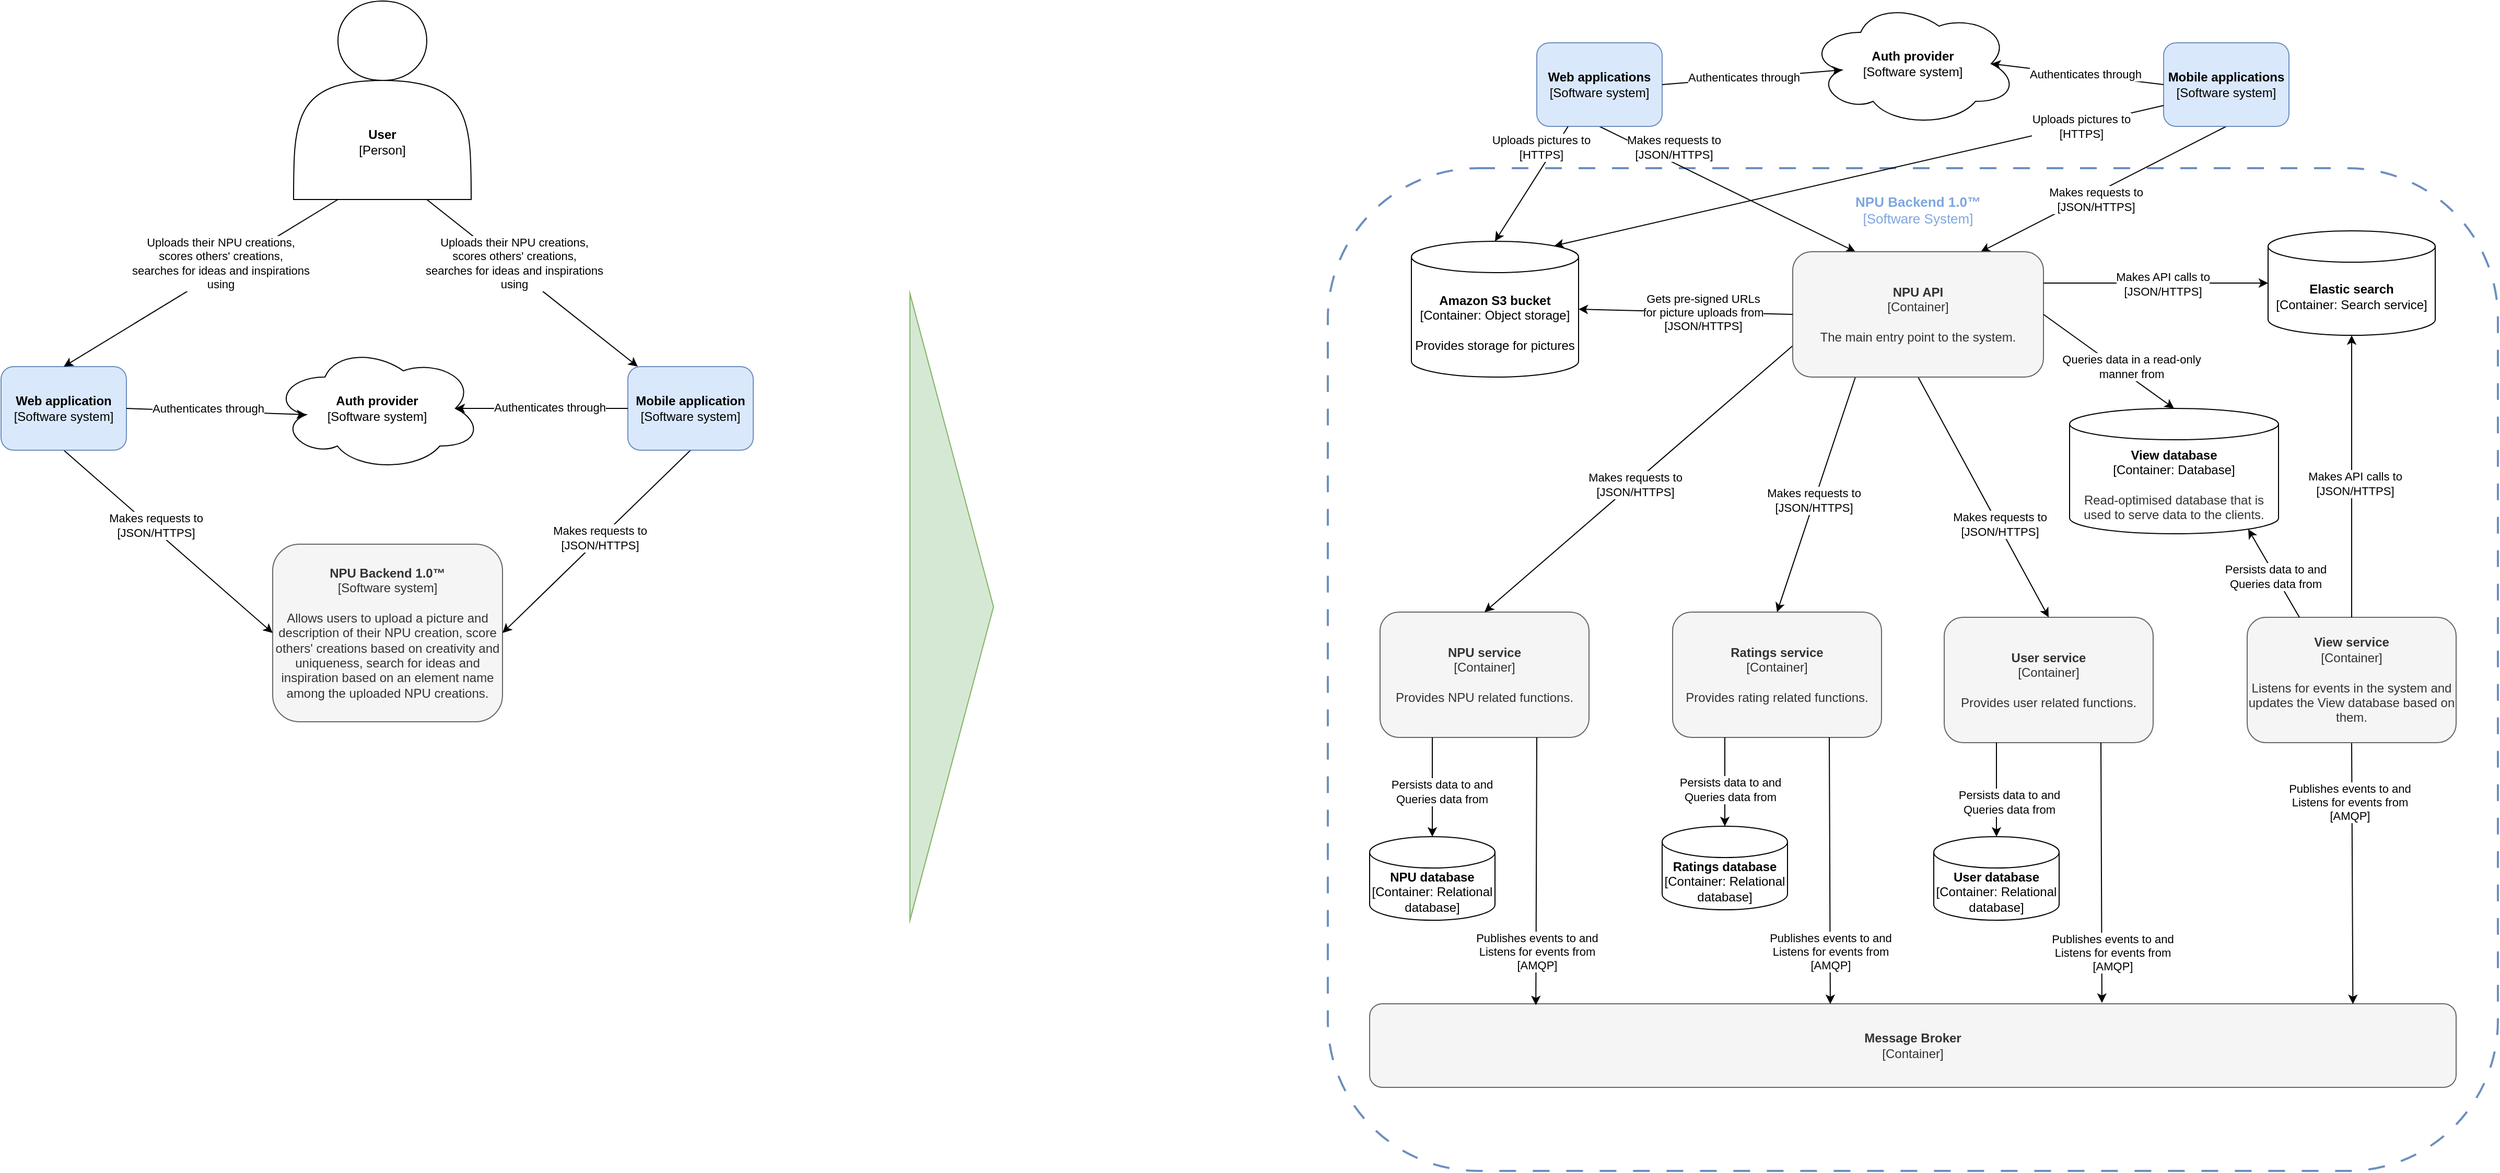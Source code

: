 <mxfile version="26.2.14">
  <diagram name="Page-1" id="GuwiTGoDtEbJU-wcvYkO">
    <mxGraphModel dx="2888" dy="1991" grid="1" gridSize="10" guides="1" tooltips="1" connect="1" arrows="1" fold="1" page="1" pageScale="1" pageWidth="827" pageHeight="1169" math="0" shadow="0">
      <root>
        <mxCell id="0" />
        <mxCell id="1" parent="0" />
        <mxCell id="5ZDSpUzL4f0fPWgE61B7-9" value="" style="rounded=1;whiteSpace=wrap;html=1;fillColor=none;dashed=1;dashPattern=8 8;strokeWidth=2;strokeColor=#6c8ebf;movable=1;resizable=1;rotatable=1;deletable=1;editable=1;locked=0;connectable=1;" parent="1" vertex="1">
          <mxGeometry x="-320" y="40" width="1120" height="960" as="geometry" />
        </mxCell>
        <mxCell id="5ZDSpUzL4f0fPWgE61B7-22" style="rounded=0;orthogonalLoop=1;jettySize=auto;html=1;exitX=0.5;exitY=1;exitDx=0;exitDy=0;entryX=0.25;entryY=0;entryDx=0;entryDy=0;" parent="1" source="5ZDSpUzL4f0fPWgE61B7-20" target="5ZDSpUzL4f0fPWgE61B7-1" edge="1">
          <mxGeometry relative="1" as="geometry" />
        </mxCell>
        <mxCell id="5ZDSpUzL4f0fPWgE61B7-120" value="Makes requests to&lt;div&gt;[JSON/HTTPS]&lt;/div&gt;" style="edgeLabel;html=1;align=center;verticalAlign=middle;resizable=0;points=[];" parent="5ZDSpUzL4f0fPWgE61B7-22" vertex="1" connectable="0">
          <mxGeometry x="-0.177" y="-4" relative="1" as="geometry">
            <mxPoint x="-29" y="-33" as="offset" />
          </mxGeometry>
        </mxCell>
        <mxCell id="5ZDSpUzL4f0fPWgE61B7-20" value="&lt;b&gt;Web applications&lt;/b&gt;&lt;div&gt;[Software system]&lt;/div&gt;" style="rounded=1;whiteSpace=wrap;html=1;fillColor=#dae8fc;strokeColor=#6c8ebf;" parent="1" vertex="1">
          <mxGeometry x="-120" y="-80" width="120" height="80" as="geometry" />
        </mxCell>
        <mxCell id="5ZDSpUzL4f0fPWgE61B7-24" style="rounded=0;orthogonalLoop=1;jettySize=auto;html=1;entryX=0.75;entryY=0;entryDx=0;entryDy=0;exitX=0.5;exitY=1;exitDx=0;exitDy=0;" parent="1" source="5ZDSpUzL4f0fPWgE61B7-21" target="5ZDSpUzL4f0fPWgE61B7-1" edge="1">
          <mxGeometry relative="1" as="geometry">
            <mxPoint x="400" as="sourcePoint" />
          </mxGeometry>
        </mxCell>
        <mxCell id="5ZDSpUzL4f0fPWgE61B7-101" value="Makes requests to&lt;div&gt;[JSON/HTTPS]&lt;/div&gt;" style="edgeLabel;html=1;align=center;verticalAlign=middle;resizable=0;points=[];" parent="5ZDSpUzL4f0fPWgE61B7-24" vertex="1" connectable="0">
          <mxGeometry x="-0.671" y="-2" relative="1" as="geometry">
            <mxPoint x="-86" y="52" as="offset" />
          </mxGeometry>
        </mxCell>
        <mxCell id="5ZDSpUzL4f0fPWgE61B7-21" value="&lt;b&gt;Mobile applications&lt;/b&gt;&lt;br&gt;&lt;div&gt;[Software system]&lt;/div&gt;" style="rounded=1;whiteSpace=wrap;html=1;fillColor=#dae8fc;strokeColor=#6c8ebf;" parent="1" vertex="1">
          <mxGeometry x="480" y="-80" width="120" height="80" as="geometry" />
        </mxCell>
        <mxCell id="5ZDSpUzL4f0fPWgE61B7-10" value="NPU Backend 1.0™&lt;br&gt;&lt;div&gt;&lt;span style=&quot;font-weight: normal;&quot;&gt;[Software System]&lt;/span&gt;&lt;/div&gt;" style="text;html=1;align=center;verticalAlign=middle;whiteSpace=wrap;rounded=0;fontColor=#7EA6E0;fontSize=13;fontStyle=1;movable=1;resizable=1;rotatable=1;deletable=1;editable=1;locked=0;connectable=1;" parent="1" vertex="1">
          <mxGeometry x="165" y="60" width="160" height="40" as="geometry" />
        </mxCell>
        <mxCell id="5ZDSpUzL4f0fPWgE61B7-44" value="&lt;b&gt;View database&lt;/b&gt;&lt;div&gt;[Container: Database]&lt;/div&gt;&lt;div&gt;&lt;br&gt;&lt;/div&gt;&lt;div&gt;&lt;span style=&quot;color: rgb(51, 51, 51);&quot;&gt;Read-optimised database that is used to serve data to the clients.&lt;/span&gt;&lt;/div&gt;" style="shape=cylinder3;whiteSpace=wrap;html=1;boundedLbl=1;backgroundOutline=1;size=15;" parent="1" vertex="1">
          <mxGeometry x="390" y="270" width="200" height="120" as="geometry" />
        </mxCell>
        <mxCell id="5ZDSpUzL4f0fPWgE61B7-7" value="&lt;b&gt;User service&lt;/b&gt;&lt;div&gt;[Container]&lt;b&gt;&lt;/b&gt;&lt;/div&gt;&lt;div&gt;&lt;br&gt;&lt;/div&gt;&lt;div&gt;Provides user related functions.&lt;/div&gt;" style="rounded=1;whiteSpace=wrap;html=1;fillColor=#f5f5f5;fontColor=#333333;strokeColor=#666666;" parent="1" vertex="1">
          <mxGeometry x="270" y="470" width="200" height="120" as="geometry" />
        </mxCell>
        <mxCell id="5ZDSpUzL4f0fPWgE61B7-39" value="&lt;b&gt;User database&lt;/b&gt;&lt;div&gt;[Container: Relational database]&lt;b&gt;&lt;/b&gt;&lt;/div&gt;" style="shape=cylinder3;whiteSpace=wrap;html=1;boundedLbl=1;backgroundOutline=1;size=15;" parent="1" vertex="1">
          <mxGeometry x="260" y="680" width="120" height="80" as="geometry" />
        </mxCell>
        <mxCell id="5ZDSpUzL4f0fPWgE61B7-38" value="&lt;b&gt;Ratings database&lt;/b&gt;&lt;div&gt;[Container: Relational database]&lt;b&gt;&lt;/b&gt;&lt;/div&gt;" style="shape=cylinder3;whiteSpace=wrap;html=1;boundedLbl=1;backgroundOutline=1;size=15;" parent="1" vertex="1">
          <mxGeometry y="670" width="120" height="80" as="geometry" />
        </mxCell>
        <mxCell id="5ZDSpUzL4f0fPWgE61B7-37" value="&lt;b&gt;NPU database&lt;/b&gt;&lt;div&gt;[Container: Relational database]&lt;b&gt;&lt;/b&gt;&lt;/div&gt;" style="shape=cylinder3;whiteSpace=wrap;html=1;boundedLbl=1;backgroundOutline=1;size=15;" parent="1" vertex="1">
          <mxGeometry x="-280" y="680" width="120" height="80" as="geometry" />
        </mxCell>
        <mxCell id="5ZDSpUzL4f0fPWgE61B7-3" value="&lt;b&gt;NPU service&lt;/b&gt;&lt;div&gt;[Container]&lt;b&gt;&lt;/b&gt;&lt;/div&gt;&lt;div&gt;&lt;br&gt;&lt;/div&gt;&lt;div&gt;Provides NPU related functions.&lt;/div&gt;" style="rounded=1;whiteSpace=wrap;html=1;fillColor=#f5f5f5;fontColor=#333333;strokeColor=#666666;" parent="1" vertex="1">
          <mxGeometry x="-270" y="465" width="200" height="120" as="geometry" />
        </mxCell>
        <mxCell id="5ZDSpUzL4f0fPWgE61B7-4" value="&lt;b&gt;Ratings service&lt;/b&gt;&lt;div&gt;[Container]&lt;b&gt;&lt;/b&gt;&lt;/div&gt;&lt;div&gt;&lt;br&gt;&lt;/div&gt;&lt;div&gt;Provides rating related functions.&lt;/div&gt;" style="rounded=1;whiteSpace=wrap;html=1;fillColor=#f5f5f5;fontColor=#333333;strokeColor=#666666;" parent="1" vertex="1">
          <mxGeometry x="10" y="465" width="200" height="120" as="geometry" />
        </mxCell>
        <mxCell id="5ZDSpUzL4f0fPWgE61B7-43" style="rounded=0;orthogonalLoop=1;jettySize=auto;html=1;exitX=0.25;exitY=1;exitDx=0;exitDy=0;entryX=0.5;entryY=0;entryDx=0;entryDy=0;entryPerimeter=0;" parent="1" source="5ZDSpUzL4f0fPWgE61B7-7" target="5ZDSpUzL4f0fPWgE61B7-39" edge="1">
          <mxGeometry relative="1" as="geometry" />
        </mxCell>
        <mxCell id="5ZDSpUzL4f0fPWgE61B7-94" value="Persists data to and&lt;div&gt;Queries data from&lt;/div&gt;" style="edgeLabel;html=1;align=center;verticalAlign=middle;resizable=0;points=[];" parent="5ZDSpUzL4f0fPWgE61B7-43" vertex="1" connectable="0">
          <mxGeometry x="0.227" y="-2" relative="1" as="geometry">
            <mxPoint x="14" y="2" as="offset" />
          </mxGeometry>
        </mxCell>
        <mxCell id="5ZDSpUzL4f0fPWgE61B7-41" style="rounded=0;orthogonalLoop=1;jettySize=auto;html=1;exitX=0.25;exitY=1;exitDx=0;exitDy=0;entryX=0.5;entryY=0;entryDx=0;entryDy=0;entryPerimeter=0;" parent="1" source="5ZDSpUzL4f0fPWgE61B7-3" target="5ZDSpUzL4f0fPWgE61B7-37" edge="1">
          <mxGeometry relative="1" as="geometry" />
        </mxCell>
        <mxCell id="5ZDSpUzL4f0fPWgE61B7-95" value="Persists data to and&lt;div&gt;Queries data from&lt;/div&gt;" style="edgeLabel;html=1;align=center;verticalAlign=middle;resizable=0;points=[];" parent="5ZDSpUzL4f0fPWgE61B7-41" vertex="1" connectable="0">
          <mxGeometry x="0.122" y="2" relative="1" as="geometry">
            <mxPoint x="7" y="-2" as="offset" />
          </mxGeometry>
        </mxCell>
        <mxCell id="5ZDSpUzL4f0fPWgE61B7-42" style="rounded=0;orthogonalLoop=1;jettySize=auto;html=1;exitX=0.25;exitY=1;exitDx=0;exitDy=0;entryX=0.5;entryY=0;entryDx=0;entryDy=0;entryPerimeter=0;" parent="1" source="5ZDSpUzL4f0fPWgE61B7-4" target="5ZDSpUzL4f0fPWgE61B7-38" edge="1">
          <mxGeometry relative="1" as="geometry" />
        </mxCell>
        <mxCell id="5ZDSpUzL4f0fPWgE61B7-92" value="Persists data to and&lt;div&gt;Queries data from&lt;/div&gt;" style="edgeLabel;html=1;align=center;verticalAlign=middle;resizable=0;points=[];" parent="5ZDSpUzL4f0fPWgE61B7-42" vertex="1" connectable="0">
          <mxGeometry x="0.122" y="-2" relative="1" as="geometry">
            <mxPoint x="7" y="2" as="offset" />
          </mxGeometry>
        </mxCell>
        <mxCell id="5ZDSpUzL4f0fPWgE61B7-11" value="&lt;b&gt;Message Broker&lt;/b&gt;&lt;div&gt;[Container]&lt;/div&gt;" style="rounded=1;whiteSpace=wrap;html=1;fillColor=#f5f5f5;strokeColor=#666666;fontColor=#333333;" parent="1" vertex="1">
          <mxGeometry x="-280" y="840" width="1040" height="80" as="geometry" />
        </mxCell>
        <mxCell id="5ZDSpUzL4f0fPWgE61B7-31" style="rounded=0;orthogonalLoop=1;jettySize=auto;html=1;exitX=0.75;exitY=1;exitDx=0;exitDy=0;entryX=0.153;entryY=0.017;entryDx=0;entryDy=0;entryPerimeter=0;" parent="1" source="5ZDSpUzL4f0fPWgE61B7-3" target="5ZDSpUzL4f0fPWgE61B7-11" edge="1">
          <mxGeometry relative="1" as="geometry" />
        </mxCell>
        <mxCell id="5ZDSpUzL4f0fPWgE61B7-89" value="Publishes events to and&lt;div&gt;Listens for events from&lt;/div&gt;&lt;div&gt;[AMQP]&lt;/div&gt;" style="edgeLabel;html=1;align=center;verticalAlign=middle;resizable=0;points=[];" parent="5ZDSpUzL4f0fPWgE61B7-31" vertex="1" connectable="0">
          <mxGeometry x="-0.039" y="5" relative="1" as="geometry">
            <mxPoint x="-5" y="82" as="offset" />
          </mxGeometry>
        </mxCell>
        <mxCell id="5ZDSpUzL4f0fPWgE61B7-32" style="rounded=0;orthogonalLoop=1;jettySize=auto;html=1;exitX=0.75;exitY=1;exitDx=0;exitDy=0;entryX=0.424;entryY=0.003;entryDx=0;entryDy=0;entryPerimeter=0;" parent="1" source="5ZDSpUzL4f0fPWgE61B7-4" target="5ZDSpUzL4f0fPWgE61B7-11" edge="1">
          <mxGeometry relative="1" as="geometry" />
        </mxCell>
        <mxCell id="5ZDSpUzL4f0fPWgE61B7-90" value="Publishes events to and&lt;div&gt;Listens for events from&lt;/div&gt;&lt;div&gt;[AMQP]&lt;/div&gt;" style="edgeLabel;html=1;align=center;verticalAlign=middle;resizable=0;points=[];" parent="5ZDSpUzL4f0fPWgE61B7-32" vertex="1" connectable="0">
          <mxGeometry x="-0.234" relative="1" as="geometry">
            <mxPoint y="107" as="offset" />
          </mxGeometry>
        </mxCell>
        <mxCell id="5ZDSpUzL4f0fPWgE61B7-33" style="rounded=0;orthogonalLoop=1;jettySize=auto;html=1;exitX=0.75;exitY=1;exitDx=0;exitDy=0;entryX=0.674;entryY=-0.011;entryDx=0;entryDy=0;entryPerimeter=0;" parent="1" source="5ZDSpUzL4f0fPWgE61B7-7" target="5ZDSpUzL4f0fPWgE61B7-11" edge="1">
          <mxGeometry relative="1" as="geometry">
            <mxPoint x="110" y="910" as="targetPoint" />
          </mxGeometry>
        </mxCell>
        <mxCell id="5ZDSpUzL4f0fPWgE61B7-91" value="Publishes events to and&lt;div&gt;Listens for events from&lt;/div&gt;&lt;div&gt;[AMQP]&lt;/div&gt;" style="edgeLabel;html=1;align=center;verticalAlign=middle;resizable=0;points=[];" parent="5ZDSpUzL4f0fPWgE61B7-33" vertex="1" connectable="0">
          <mxGeometry x="-0.283" y="4" relative="1" as="geometry">
            <mxPoint x="6" y="111" as="offset" />
          </mxGeometry>
        </mxCell>
        <mxCell id="5ZDSpUzL4f0fPWgE61B7-172" style="rounded=0;orthogonalLoop=1;jettySize=auto;html=1;exitX=0.5;exitY=1;exitDx=0;exitDy=0;entryX=0.5;entryY=0;entryDx=0;entryDy=0;" parent="1" source="5ZDSpUzL4f0fPWgE61B7-1" target="5ZDSpUzL4f0fPWgE61B7-7" edge="1">
          <mxGeometry relative="1" as="geometry" />
        </mxCell>
        <mxCell id="5ZDSpUzL4f0fPWgE61B7-177" value="Makes requests to&lt;div&gt;[JSON/HTTPS]&lt;/div&gt;" style="edgeLabel;html=1;align=center;verticalAlign=middle;resizable=0;points=[];" parent="5ZDSpUzL4f0fPWgE61B7-172" vertex="1" connectable="0">
          <mxGeometry x="0.231" y="1" relative="1" as="geometry">
            <mxPoint as="offset" />
          </mxGeometry>
        </mxCell>
        <mxCell id="5ZDSpUzL4f0fPWgE61B7-173" style="rounded=0;orthogonalLoop=1;jettySize=auto;html=1;exitX=0.25;exitY=1;exitDx=0;exitDy=0;entryX=0.5;entryY=0;entryDx=0;entryDy=0;" parent="1" source="5ZDSpUzL4f0fPWgE61B7-1" target="5ZDSpUzL4f0fPWgE61B7-4" edge="1">
          <mxGeometry relative="1" as="geometry" />
        </mxCell>
        <mxCell id="5ZDSpUzL4f0fPWgE61B7-176" value="Makes requests to&lt;div&gt;[JSON/HTTPS]&lt;/div&gt;" style="edgeLabel;html=1;align=center;verticalAlign=middle;resizable=0;points=[];" parent="5ZDSpUzL4f0fPWgE61B7-173" vertex="1" connectable="0">
          <mxGeometry x="0.044" y="-1" relative="1" as="geometry">
            <mxPoint as="offset" />
          </mxGeometry>
        </mxCell>
        <mxCell id="5ZDSpUzL4f0fPWgE61B7-174" style="rounded=0;orthogonalLoop=1;jettySize=auto;html=1;exitX=0;exitY=0.75;exitDx=0;exitDy=0;entryX=0.5;entryY=0;entryDx=0;entryDy=0;" parent="1" source="5ZDSpUzL4f0fPWgE61B7-1" target="5ZDSpUzL4f0fPWgE61B7-3" edge="1">
          <mxGeometry relative="1" as="geometry" />
        </mxCell>
        <mxCell id="5ZDSpUzL4f0fPWgE61B7-175" value="Makes requests to&lt;div&gt;[JSON/HTTPS]&lt;/div&gt;" style="edgeLabel;html=1;align=center;verticalAlign=middle;resizable=0;points=[];" parent="5ZDSpUzL4f0fPWgE61B7-174" vertex="1" connectable="0">
          <mxGeometry x="0.038" y="1" relative="1" as="geometry">
            <mxPoint x="1" as="offset" />
          </mxGeometry>
        </mxCell>
        <mxCell id="5ZDSpUzL4f0fPWgE61B7-1" value="&lt;b&gt;NPU API&lt;/b&gt;&lt;div&gt;[Container]&lt;/div&gt;&lt;div&gt;&lt;br&gt;&lt;/div&gt;&lt;div&gt;The main entry point to the system.&lt;/div&gt;" style="rounded=1;whiteSpace=wrap;html=1;fillColor=#f5f5f5;fontColor=#333333;strokeColor=#666666;" parent="1" vertex="1">
          <mxGeometry x="125" y="120" width="240" height="120" as="geometry" />
        </mxCell>
        <mxCell id="5ZDSpUzL4f0fPWgE61B7-51" style="rounded=0;orthogonalLoop=1;jettySize=auto;html=1;exitX=1;exitY=0.5;exitDx=0;exitDy=0;entryX=0.5;entryY=0;entryDx=0;entryDy=0;entryPerimeter=0;" parent="1" source="5ZDSpUzL4f0fPWgE61B7-1" target="5ZDSpUzL4f0fPWgE61B7-44" edge="1">
          <mxGeometry relative="1" as="geometry" />
        </mxCell>
        <mxCell id="5ZDSpUzL4f0fPWgE61B7-55" value="Queries data in a read-only&lt;div&gt;manner from&lt;/div&gt;" style="edgeLabel;html=1;align=center;verticalAlign=middle;resizable=0;points=[];" parent="5ZDSpUzL4f0fPWgE61B7-51" vertex="1" connectable="0">
          <mxGeometry x="-0.049" relative="1" as="geometry">
            <mxPoint x="25" y="7" as="offset" />
          </mxGeometry>
        </mxCell>
        <mxCell id="5ZDSpUzL4f0fPWgE61B7-85" style="rounded=0;orthogonalLoop=1;jettySize=auto;html=1;exitX=0.5;exitY=1;exitDx=0;exitDy=0;entryX=0.905;entryY=0.003;entryDx=0;entryDy=0;entryPerimeter=0;" parent="1" source="5ZDSpUzL4f0fPWgE61B7-82" target="5ZDSpUzL4f0fPWgE61B7-11" edge="1">
          <mxGeometry relative="1" as="geometry" />
        </mxCell>
        <mxCell id="5ZDSpUzL4f0fPWgE61B7-87" value="Publishes events to and&lt;div&gt;Listens for events from&lt;/div&gt;&lt;div&gt;[AMQP]&lt;/div&gt;" style="edgeLabel;html=1;align=center;verticalAlign=middle;resizable=0;points=[];" parent="5ZDSpUzL4f0fPWgE61B7-85" vertex="1" connectable="0">
          <mxGeometry x="-0.548" y="2" relative="1" as="geometry">
            <mxPoint x="-5" as="offset" />
          </mxGeometry>
        </mxCell>
        <mxCell id="5ZDSpUzL4f0fPWgE61B7-82" value="&lt;b&gt;View service&lt;/b&gt;&lt;div&gt;[Container]&lt;/div&gt;&lt;div&gt;&lt;br&gt;&lt;/div&gt;&lt;div&gt;Listens for events in the system and updates the View database based on them.&lt;/div&gt;" style="rounded=1;whiteSpace=wrap;html=1;fillColor=#f5f5f5;fontColor=#333333;strokeColor=#666666;" parent="1" vertex="1">
          <mxGeometry x="560" y="470" width="200" height="120" as="geometry" />
        </mxCell>
        <mxCell id="5ZDSpUzL4f0fPWgE61B7-83" style="rounded=0;orthogonalLoop=1;jettySize=auto;html=1;exitX=0.25;exitY=0;exitDx=0;exitDy=0;entryX=0.855;entryY=1;entryDx=0;entryDy=-4.35;entryPerimeter=0;" parent="1" source="5ZDSpUzL4f0fPWgE61B7-82" target="5ZDSpUzL4f0fPWgE61B7-44" edge="1">
          <mxGeometry relative="1" as="geometry" />
        </mxCell>
        <mxCell id="5ZDSpUzL4f0fPWgE61B7-97" value="Persists data to and&lt;div&gt;Queries data from&lt;/div&gt;" style="edgeLabel;html=1;align=center;verticalAlign=middle;resizable=0;points=[];" parent="5ZDSpUzL4f0fPWgE61B7-83" vertex="1" connectable="0">
          <mxGeometry x="-0.071" y="1" relative="1" as="geometry">
            <mxPoint as="offset" />
          </mxGeometry>
        </mxCell>
        <mxCell id="5ZDSpUzL4f0fPWgE61B7-103" value="&lt;div&gt;&lt;b&gt;Amazon S3 bucket&lt;/b&gt;&lt;/div&gt;&lt;div&gt;[Container: Object storage]&lt;/div&gt;&lt;div&gt;&lt;br&gt;&lt;/div&gt;&lt;div&gt;Provides storage for pictures&lt;/div&gt;" style="shape=cylinder3;whiteSpace=wrap;html=1;boundedLbl=1;backgroundOutline=1;size=15;" parent="1" vertex="1">
          <mxGeometry x="-240" y="110" width="160" height="130" as="geometry" />
        </mxCell>
        <mxCell id="5ZDSpUzL4f0fPWgE61B7-104" style="rounded=0;orthogonalLoop=1;jettySize=auto;html=1;exitX=0;exitY=0.5;exitDx=0;exitDy=0;entryX=1;entryY=0.5;entryDx=0;entryDy=0;entryPerimeter=0;" parent="1" source="5ZDSpUzL4f0fPWgE61B7-1" target="5ZDSpUzL4f0fPWgE61B7-103" edge="1">
          <mxGeometry relative="1" as="geometry" />
        </mxCell>
        <mxCell id="5ZDSpUzL4f0fPWgE61B7-110" value="Gets pre-signed URLs&lt;div&gt;for picture uploads from&lt;/div&gt;&lt;div&gt;[JSON/HTTPS]&lt;/div&gt;" style="edgeLabel;html=1;align=center;verticalAlign=middle;resizable=0;points=[];" parent="5ZDSpUzL4f0fPWgE61B7-104" vertex="1" connectable="0">
          <mxGeometry x="-0.154" relative="1" as="geometry">
            <mxPoint as="offset" />
          </mxGeometry>
        </mxCell>
        <mxCell id="5ZDSpUzL4f0fPWgE61B7-111" style="rounded=0;orthogonalLoop=1;jettySize=auto;html=1;exitX=0.25;exitY=1;exitDx=0;exitDy=0;entryX=0.5;entryY=0;entryDx=0;entryDy=0;entryPerimeter=0;" parent="1" source="5ZDSpUzL4f0fPWgE61B7-20" target="5ZDSpUzL4f0fPWgE61B7-103" edge="1">
          <mxGeometry relative="1" as="geometry" />
        </mxCell>
        <mxCell id="5ZDSpUzL4f0fPWgE61B7-112" value="Uploads pictures to&lt;div&gt;[HTTPS]&lt;/div&gt;" style="edgeLabel;html=1;align=center;verticalAlign=middle;resizable=0;points=[];" parent="5ZDSpUzL4f0fPWgE61B7-111" vertex="1" connectable="0">
          <mxGeometry x="-0.256" relative="1" as="geometry">
            <mxPoint y="-21" as="offset" />
          </mxGeometry>
        </mxCell>
        <mxCell id="5ZDSpUzL4f0fPWgE61B7-113" style="rounded=0;orthogonalLoop=1;jettySize=auto;html=1;exitX=0;exitY=0.75;exitDx=0;exitDy=0;entryX=0.855;entryY=0;entryDx=0;entryDy=4.35;entryPerimeter=0;" parent="1" source="5ZDSpUzL4f0fPWgE61B7-21" target="5ZDSpUzL4f0fPWgE61B7-103" edge="1">
          <mxGeometry relative="1" as="geometry" />
        </mxCell>
        <mxCell id="5ZDSpUzL4f0fPWgE61B7-114" value="Uploads pictures to&lt;div&gt;[HTTPS]&lt;/div&gt;" style="edgeLabel;html=1;align=center;verticalAlign=middle;resizable=0;points=[];" parent="5ZDSpUzL4f0fPWgE61B7-113" vertex="1" connectable="0">
          <mxGeometry x="0.693" y="-4" relative="1" as="geometry">
            <mxPoint x="415" y="-90" as="offset" />
          </mxGeometry>
        </mxCell>
        <mxCell id="5ZDSpUzL4f0fPWgE61B7-117" value="&lt;b&gt;Auth provider&lt;/b&gt;&lt;div&gt;[Software system]&lt;/div&gt;" style="ellipse;shape=cloud;whiteSpace=wrap;html=1;" parent="1" vertex="1">
          <mxGeometry x="140" y="-120" width="200" height="120" as="geometry" />
        </mxCell>
        <mxCell id="5ZDSpUzL4f0fPWgE61B7-118" style="rounded=0;orthogonalLoop=1;jettySize=auto;html=1;exitX=1;exitY=0.5;exitDx=0;exitDy=0;entryX=0.16;entryY=0.55;entryDx=0;entryDy=0;entryPerimeter=0;" parent="1" source="5ZDSpUzL4f0fPWgE61B7-20" target="5ZDSpUzL4f0fPWgE61B7-117" edge="1">
          <mxGeometry relative="1" as="geometry" />
        </mxCell>
        <mxCell id="5ZDSpUzL4f0fPWgE61B7-121" value="Authenticates through" style="edgeLabel;html=1;align=center;verticalAlign=middle;resizable=0;points=[];" parent="5ZDSpUzL4f0fPWgE61B7-118" vertex="1" connectable="0">
          <mxGeometry x="-0.248" y="2" relative="1" as="geometry">
            <mxPoint x="13" as="offset" />
          </mxGeometry>
        </mxCell>
        <mxCell id="5ZDSpUzL4f0fPWgE61B7-119" style="rounded=0;orthogonalLoop=1;jettySize=auto;html=1;exitX=0;exitY=0.5;exitDx=0;exitDy=0;entryX=0.875;entryY=0.5;entryDx=0;entryDy=0;entryPerimeter=0;" parent="1" source="5ZDSpUzL4f0fPWgE61B7-21" target="5ZDSpUzL4f0fPWgE61B7-117" edge="1">
          <mxGeometry relative="1" as="geometry" />
        </mxCell>
        <mxCell id="5ZDSpUzL4f0fPWgE61B7-122" value="Authenticates through" style="edgeLabel;html=1;align=center;verticalAlign=middle;resizable=0;points=[];" parent="5ZDSpUzL4f0fPWgE61B7-119" vertex="1" connectable="0">
          <mxGeometry x="-0.086" y="-1" relative="1" as="geometry">
            <mxPoint as="offset" />
          </mxGeometry>
        </mxCell>
        <mxCell id="5ZDSpUzL4f0fPWgE61B7-123" value="&lt;div&gt;&lt;div&gt;&lt;b&gt;NPU Backend 1.0™&lt;/b&gt;&lt;/div&gt;[Software system]&lt;/div&gt;&lt;div&gt;&lt;br&gt;&lt;/div&gt;&lt;div&gt;Allows users to upload a picture and description of their NPU creation,&amp;nbsp;score others&#39; creations based on creativity and uniqueness,&amp;nbsp;search for ideas and inspiration based on an element name among the uploaded NPU creations.&lt;/div&gt;" style="rounded=1;whiteSpace=wrap;html=1;fillColor=#f5f5f5;strokeColor=#666666;fontColor=#333333;" parent="1" vertex="1">
          <mxGeometry x="-1330" y="400" width="220" height="170" as="geometry" />
        </mxCell>
        <mxCell id="5ZDSpUzL4f0fPWgE61B7-125" value="&lt;b&gt;Auth provider&lt;/b&gt;&lt;div&gt;[Software system]&lt;/div&gt;" style="ellipse;shape=cloud;whiteSpace=wrap;html=1;" parent="1" vertex="1">
          <mxGeometry x="-1330" y="210" width="200" height="120" as="geometry" />
        </mxCell>
        <mxCell id="5ZDSpUzL4f0fPWgE61B7-146" value="&lt;div&gt;&lt;span style=&quot;background-color: transparent; color: light-dark(rgb(0, 0, 0), rgb(255, 255, 255));&quot;&gt;&lt;b&gt;Elastic search&lt;/b&gt;&lt;/span&gt;&lt;/div&gt;&lt;div&gt;&lt;span style=&quot;background-color: transparent; color: light-dark(rgb(0, 0, 0), rgb(255, 255, 255));&quot;&gt;[Container: Search service]&lt;/span&gt;&lt;/div&gt;" style="shape=cylinder3;whiteSpace=wrap;html=1;boundedLbl=1;backgroundOutline=1;size=15;" parent="1" vertex="1">
          <mxGeometry x="580" y="100" width="160" height="100" as="geometry" />
        </mxCell>
        <mxCell id="5ZDSpUzL4f0fPWgE61B7-150" style="rounded=0;orthogonalLoop=1;jettySize=auto;html=1;exitX=1;exitY=0.25;exitDx=0;exitDy=0;entryX=0;entryY=0.5;entryDx=0;entryDy=0;entryPerimeter=0;" parent="1" source="5ZDSpUzL4f0fPWgE61B7-1" target="5ZDSpUzL4f0fPWgE61B7-146" edge="1">
          <mxGeometry relative="1" as="geometry" />
        </mxCell>
        <mxCell id="5ZDSpUzL4f0fPWgE61B7-151" value="&lt;div&gt;Makes API calls to&lt;/div&gt;&lt;div&gt;[JSON/HTTPS]&lt;/div&gt;" style="edgeLabel;html=1;align=center;verticalAlign=middle;resizable=0;points=[];" parent="5ZDSpUzL4f0fPWgE61B7-150" vertex="1" connectable="0">
          <mxGeometry x="0.059" relative="1" as="geometry">
            <mxPoint y="1" as="offset" />
          </mxGeometry>
        </mxCell>
        <mxCell id="5ZDSpUzL4f0fPWgE61B7-152" style="rounded=0;orthogonalLoop=1;jettySize=auto;html=1;entryX=0.5;entryY=1;entryDx=0;entryDy=0;entryPerimeter=0;exitX=0.5;exitY=0;exitDx=0;exitDy=0;" parent="1" source="5ZDSpUzL4f0fPWgE61B7-82" target="5ZDSpUzL4f0fPWgE61B7-146" edge="1">
          <mxGeometry relative="1" as="geometry">
            <mxPoint x="600" y="290" as="sourcePoint" />
          </mxGeometry>
        </mxCell>
        <mxCell id="5ZDSpUzL4f0fPWgE61B7-153" value="&lt;div&gt;Makes API calls to&lt;/div&gt;&lt;div&gt;[JSON/HTTPS]&lt;/div&gt;" style="edgeLabel;html=1;align=center;verticalAlign=middle;resizable=0;points=[];" parent="5ZDSpUzL4f0fPWgE61B7-152" vertex="1" connectable="0">
          <mxGeometry x="-0.052" y="-3" relative="1" as="geometry">
            <mxPoint as="offset" />
          </mxGeometry>
        </mxCell>
        <mxCell id="5ZDSpUzL4f0fPWgE61B7-160" style="rounded=0;orthogonalLoop=1;jettySize=auto;html=1;exitX=0.5;exitY=1;exitDx=0;exitDy=0;entryX=0;entryY=0.5;entryDx=0;entryDy=0;" parent="1" source="5ZDSpUzL4f0fPWgE61B7-154" target="5ZDSpUzL4f0fPWgE61B7-123" edge="1">
          <mxGeometry relative="1" as="geometry" />
        </mxCell>
        <mxCell id="5ZDSpUzL4f0fPWgE61B7-163" value="Makes requests to&lt;div&gt;[JSON/HTTPS]&lt;/div&gt;" style="edgeLabel;html=1;align=center;verticalAlign=middle;resizable=0;points=[];" parent="5ZDSpUzL4f0fPWgE61B7-160" vertex="1" connectable="0">
          <mxGeometry x="-0.143" y="3" relative="1" as="geometry">
            <mxPoint y="-1" as="offset" />
          </mxGeometry>
        </mxCell>
        <mxCell id="5ZDSpUzL4f0fPWgE61B7-154" value="&lt;b&gt;Web application&lt;/b&gt;&lt;div&gt;[Software system]&lt;/div&gt;" style="rounded=1;whiteSpace=wrap;html=1;fillColor=#dae8fc;strokeColor=#6c8ebf;" parent="1" vertex="1">
          <mxGeometry x="-1590" y="230" width="120" height="80" as="geometry" />
        </mxCell>
        <mxCell id="5ZDSpUzL4f0fPWgE61B7-161" style="rounded=0;orthogonalLoop=1;jettySize=auto;html=1;exitX=0.5;exitY=1;exitDx=0;exitDy=0;entryX=1;entryY=0.5;entryDx=0;entryDy=0;" parent="1" source="5ZDSpUzL4f0fPWgE61B7-155" target="5ZDSpUzL4f0fPWgE61B7-123" edge="1">
          <mxGeometry relative="1" as="geometry" />
        </mxCell>
        <mxCell id="5ZDSpUzL4f0fPWgE61B7-162" value="Makes requests to&lt;div&gt;[JSON/HTTPS]&lt;/div&gt;" style="edgeLabel;html=1;align=center;verticalAlign=middle;resizable=0;points=[];" parent="5ZDSpUzL4f0fPWgE61B7-161" vertex="1" connectable="0">
          <mxGeometry x="-0.036" y="-1" relative="1" as="geometry">
            <mxPoint as="offset" />
          </mxGeometry>
        </mxCell>
        <mxCell id="5ZDSpUzL4f0fPWgE61B7-155" value="&lt;b&gt;Mobile application&lt;/b&gt;&lt;br&gt;&lt;div&gt;[Software system]&lt;b&gt;&lt;/b&gt;&lt;/div&gt;" style="rounded=1;whiteSpace=wrap;html=1;fillColor=#dae8fc;strokeColor=#6c8ebf;" parent="1" vertex="1">
          <mxGeometry x="-990" y="230" width="120" height="80" as="geometry" />
        </mxCell>
        <mxCell id="5ZDSpUzL4f0fPWgE61B7-156" style="rounded=0;orthogonalLoop=1;jettySize=auto;html=1;exitX=1;exitY=0.5;exitDx=0;exitDy=0;entryX=0.16;entryY=0.55;entryDx=0;entryDy=0;entryPerimeter=0;" parent="1" source="5ZDSpUzL4f0fPWgE61B7-154" target="5ZDSpUzL4f0fPWgE61B7-125" edge="1">
          <mxGeometry relative="1" as="geometry">
            <mxPoint x="-1293" y="256" as="targetPoint" />
          </mxGeometry>
        </mxCell>
        <mxCell id="5ZDSpUzL4f0fPWgE61B7-157" value="Authenticates through" style="edgeLabel;html=1;align=center;verticalAlign=middle;resizable=0;points=[];" parent="5ZDSpUzL4f0fPWgE61B7-156" vertex="1" connectable="0">
          <mxGeometry x="-0.248" y="2" relative="1" as="geometry">
            <mxPoint x="13" as="offset" />
          </mxGeometry>
        </mxCell>
        <mxCell id="5ZDSpUzL4f0fPWgE61B7-158" style="rounded=0;orthogonalLoop=1;jettySize=auto;html=1;exitX=0;exitY=0.5;exitDx=0;exitDy=0;entryX=0.875;entryY=0.5;entryDx=0;entryDy=0;entryPerimeter=0;" parent="1" source="5ZDSpUzL4f0fPWgE61B7-155" target="5ZDSpUzL4f0fPWgE61B7-125" edge="1">
          <mxGeometry relative="1" as="geometry">
            <mxPoint x="-1150" y="250" as="targetPoint" />
          </mxGeometry>
        </mxCell>
        <mxCell id="5ZDSpUzL4f0fPWgE61B7-159" value="Authenticates through" style="edgeLabel;html=1;align=center;verticalAlign=middle;resizable=0;points=[];" parent="5ZDSpUzL4f0fPWgE61B7-158" vertex="1" connectable="0">
          <mxGeometry x="-0.086" y="-1" relative="1" as="geometry">
            <mxPoint as="offset" />
          </mxGeometry>
        </mxCell>
        <mxCell id="5ZDSpUzL4f0fPWgE61B7-164" value="" style="triangle;whiteSpace=wrap;html=1;fillColor=#d5e8d4;strokeColor=#82b366;" parent="1" vertex="1">
          <mxGeometry x="-720" y="160" width="80" height="600" as="geometry" />
        </mxCell>
        <mxCell id="5ZDSpUzL4f0fPWgE61B7-167" style="rounded=0;orthogonalLoop=1;jettySize=auto;html=1;exitX=0.75;exitY=1;exitDx=0;exitDy=0;" parent="1" source="5ZDSpUzL4f0fPWgE61B7-165" target="5ZDSpUzL4f0fPWgE61B7-155" edge="1">
          <mxGeometry relative="1" as="geometry" />
        </mxCell>
        <mxCell id="5ZDSpUzL4f0fPWgE61B7-170" value="Uploads their NPU creations,&lt;div&gt;scores others&#39; creations,&lt;/div&gt;&lt;div&gt;searches for ideas and inspirations&lt;/div&gt;&lt;div&gt;using&lt;/div&gt;" style="edgeLabel;html=1;align=center;verticalAlign=middle;resizable=0;points=[];" parent="5ZDSpUzL4f0fPWgE61B7-167" vertex="1" connectable="0">
          <mxGeometry x="-0.206" y="4" relative="1" as="geometry">
            <mxPoint as="offset" />
          </mxGeometry>
        </mxCell>
        <mxCell id="5ZDSpUzL4f0fPWgE61B7-168" style="rounded=0;orthogonalLoop=1;jettySize=auto;html=1;exitX=0.25;exitY=1;exitDx=0;exitDy=0;entryX=0.5;entryY=0;entryDx=0;entryDy=0;" parent="1" source="5ZDSpUzL4f0fPWgE61B7-165" target="5ZDSpUzL4f0fPWgE61B7-154" edge="1">
          <mxGeometry relative="1" as="geometry" />
        </mxCell>
        <mxCell id="5ZDSpUzL4f0fPWgE61B7-169" value="Uploads their NPU creations,&lt;div&gt;scores others&#39; creations,&lt;/div&gt;&lt;div&gt;searches for ideas and inspirations&lt;/div&gt;&lt;div&gt;using&lt;/div&gt;" style="edgeLabel;html=1;align=center;verticalAlign=middle;resizable=0;points=[];" parent="5ZDSpUzL4f0fPWgE61B7-168" vertex="1" connectable="0">
          <mxGeometry x="-0.238" relative="1" as="geometry">
            <mxPoint x="-13" as="offset" />
          </mxGeometry>
        </mxCell>
        <mxCell id="5ZDSpUzL4f0fPWgE61B7-171" value="" style="group" parent="1" vertex="1" connectable="0">
          <mxGeometry x="-1310" y="-120" width="170" height="190" as="geometry" />
        </mxCell>
        <mxCell id="5ZDSpUzL4f0fPWgE61B7-165" value="" style="shape=actor;whiteSpace=wrap;html=1;" parent="5ZDSpUzL4f0fPWgE61B7-171" vertex="1">
          <mxGeometry width="170" height="190" as="geometry" />
        </mxCell>
        <mxCell id="5ZDSpUzL4f0fPWgE61B7-166" value="&lt;b&gt;User&lt;/b&gt;&lt;div&gt;[Person&lt;span style=&quot;background-color: transparent; color: light-dark(rgb(0, 0, 0), rgb(255, 255, 255));&quot;&gt;]&lt;/span&gt;&lt;/div&gt;" style="text;html=1;align=center;verticalAlign=middle;whiteSpace=wrap;rounded=0;" parent="5ZDSpUzL4f0fPWgE61B7-171" vertex="1">
          <mxGeometry x="20" y="90" width="130" height="90" as="geometry" />
        </mxCell>
      </root>
    </mxGraphModel>
  </diagram>
</mxfile>
